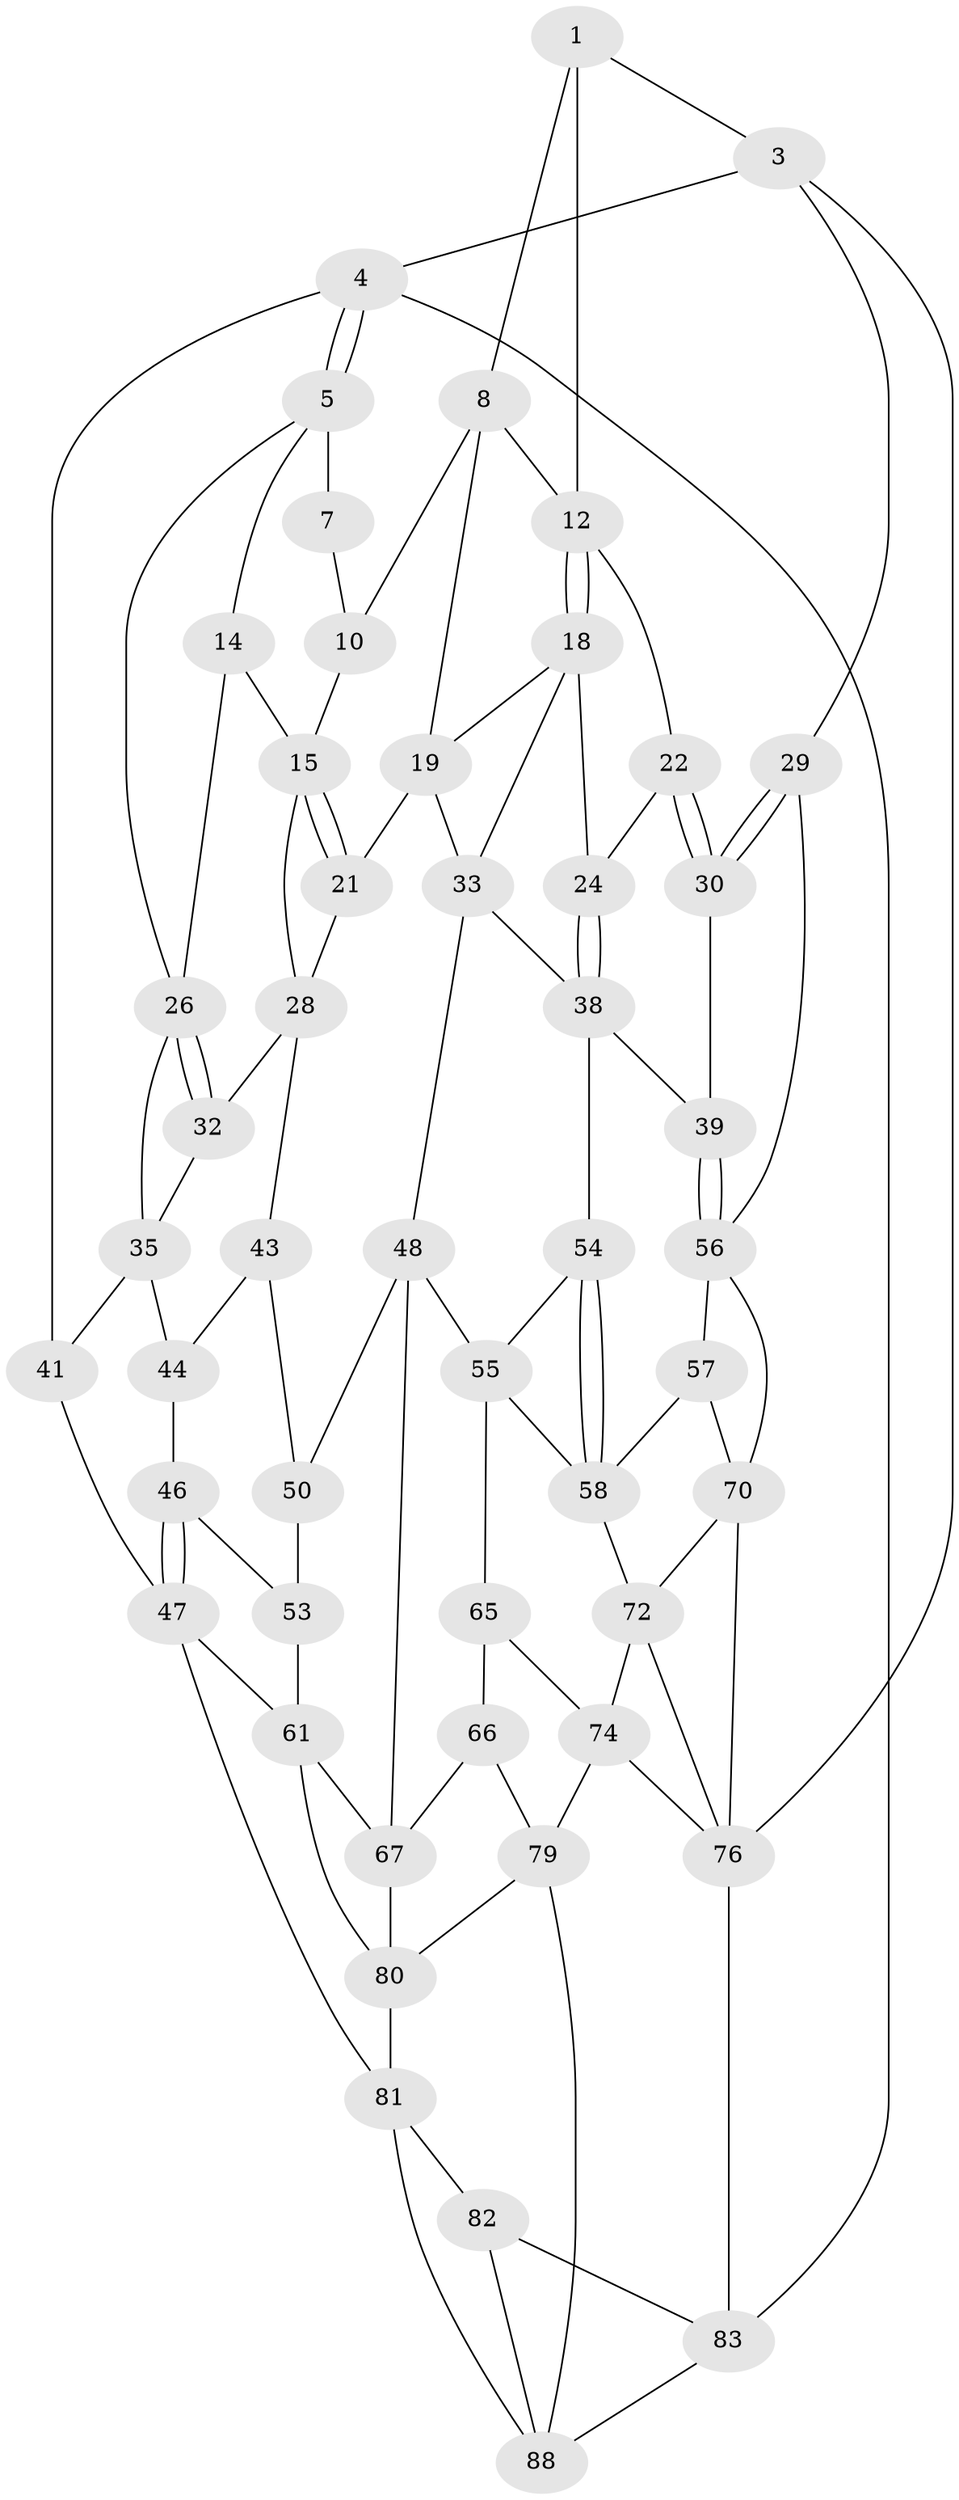 // original degree distribution, {3: 0.022222222222222223, 6: 0.2222222222222222, 5: 0.5111111111111111, 4: 0.24444444444444444}
// Generated by graph-tools (version 1.1) at 2025/11/02/27/25 16:11:59]
// undirected, 51 vertices, 101 edges
graph export_dot {
graph [start="1"]
  node [color=gray90,style=filled];
  1 [pos="+0.5962215196132669+0",super="+2"];
  3 [pos="+1+0"];
  4 [pos="+0+0",super="+42"];
  5 [pos="+0+0",super="+6"];
  7 [pos="+0.5943809907060047+0"];
  8 [pos="+0.5996926709440097+0",super="+9"];
  10 [pos="+0.36686561006570323+0.13961287515911056",super="+11"];
  12 [pos="+0.7993382543216415+0.14613526242687241",super="+13"];
  14 [pos="+0.22783186989880938+0.04852109301832891",super="+17"];
  15 [pos="+0.36585060831751326+0.15021658539599375",super="+16"];
  18 [pos="+0.7743735479111574+0.21624261426955385",super="+25"];
  19 [pos="+0.5822824277503686+0.1128626427770819",super="+20"];
  21 [pos="+0.46187894274375113+0.3370142843280252"];
  22 [pos="+0.9035676714508156+0.23382877899049062",super="+23"];
  24 [pos="+0.8002487134589665+0.25301983083167634"];
  26 [pos="+0.21558097141702723+0.25109092698589",super="+27"];
  28 [pos="+0.4608719776578498+0.33739833674737807",super="+31"];
  29 [pos="+1+0.43053714821787037"];
  30 [pos="+1+0.4263273778962172",super="+37"];
  32 [pos="+0.21169678842476106+0.28785737503933906"];
  33 [pos="+0.6729454758635923+0.3326721215017126",super="+34"];
  35 [pos="+0.1407599501530536+0.36971963382990686",super="+36"];
  38 [pos="+0.8187318869474941+0.4421902575305906",super="+40"];
  39 [pos="+0.9026458347122033+0.45444546664327035"];
  41 [pos="+0+0.5136114804778175"];
  43 [pos="+0.3742077881370009+0.39534512436329955"];
  44 [pos="+0.30131985138716927+0.42948222737549846",super="+45"];
  46 [pos="+0.20200214636989988+0.5639453387311342",super="+52"];
  47 [pos="+0.1520367973180285+0.607604208004856",super="+63"];
  48 [pos="+0.5928775571329222+0.485362599925356",super="+49"];
  50 [pos="+0.42781802074336556+0.5744409687003498",super="+51"];
  53 [pos="+0.30386206415358685+0.5565582159684864",super="+60"];
  54 [pos="+0.7131227786216359+0.5318010004503663"];
  55 [pos="+0.6137533565260658+0.5014089575312309",super="+64"];
  56 [pos="+0.8724369319509566+0.5781665119162297",super="+59"];
  57 [pos="+0.850234997410345+0.6168861370902972"];
  58 [pos="+0.7548826708165527+0.6082149711759108",super="+68"];
  61 [pos="+0.3078871244702991+0.7098419543633315",super="+62"];
  65 [pos="+0.5931190971887588+0.6629795822466901",super="+75"];
  66 [pos="+0.5024903145931473+0.6734024449909635",super="+78"];
  67 [pos="+0.4680514091741493+0.6182198381452996",super="+69"];
  70 [pos="+1+0.943918866978117",super="+71"];
  72 [pos="+0.7265298462535265+0.7174916321018087",super="+73"];
  74 [pos="+0.6310701939824347+0.8178570488312908",super="+89"];
  76 [pos="+1+1",super="+77"];
  79 [pos="+0.4902222363462537+0.7652618871626916",super="+87"];
  80 [pos="+0.44143154602019913+0.7736657175300569",super="+84"];
  81 [pos="+0.12585032200649907+0.8395696704456493",super="+86"];
  82 [pos="+0+0.8464305013868603"];
  83 [pos="+0+0.8269985858179508",super="+85"];
  88 [pos="+0.3622246923258495+1",super="+90"];
  1 -- 8;
  1 -- 3;
  1 -- 12;
  3 -- 4;
  3 -- 29;
  3 -- 76;
  4 -- 5;
  4 -- 5;
  4 -- 41;
  4 -- 83 [weight=2];
  5 -- 14;
  5 -- 7;
  5 -- 26;
  7 -- 10;
  8 -- 12;
  8 -- 10;
  8 -- 19;
  10 -- 15;
  12 -- 18;
  12 -- 18;
  12 -- 22;
  14 -- 26;
  14 -- 15;
  15 -- 21;
  15 -- 21;
  15 -- 28;
  18 -- 19;
  18 -- 24;
  18 -- 33;
  19 -- 33;
  19 -- 21;
  21 -- 28;
  22 -- 30 [weight=2];
  22 -- 30;
  22 -- 24;
  24 -- 38;
  24 -- 38;
  26 -- 32;
  26 -- 32;
  26 -- 35;
  28 -- 32;
  28 -- 43;
  29 -- 30;
  29 -- 30;
  29 -- 56;
  30 -- 39;
  32 -- 35;
  33 -- 38;
  33 -- 48;
  35 -- 44;
  35 -- 41;
  38 -- 54;
  38 -- 39;
  39 -- 56;
  39 -- 56;
  41 -- 47;
  43 -- 44;
  43 -- 50;
  44 -- 46 [weight=2];
  46 -- 47;
  46 -- 47;
  46 -- 53;
  47 -- 81;
  47 -- 61;
  48 -- 55;
  48 -- 50;
  48 -- 67;
  50 -- 53 [weight=2];
  53 -- 61;
  54 -- 55;
  54 -- 58;
  54 -- 58;
  55 -- 65;
  55 -- 58;
  56 -- 57;
  56 -- 70;
  57 -- 58;
  57 -- 70;
  58 -- 72;
  61 -- 67;
  61 -- 80;
  65 -- 66 [weight=2];
  65 -- 74;
  66 -- 67;
  66 -- 79;
  67 -- 80;
  70 -- 72;
  70 -- 76;
  72 -- 74;
  72 -- 76;
  74 -- 76;
  74 -- 79;
  76 -- 83;
  79 -- 80;
  79 -- 88;
  80 -- 81;
  81 -- 82;
  81 -- 88;
  82 -- 83;
  82 -- 88;
  83 -- 88;
}

